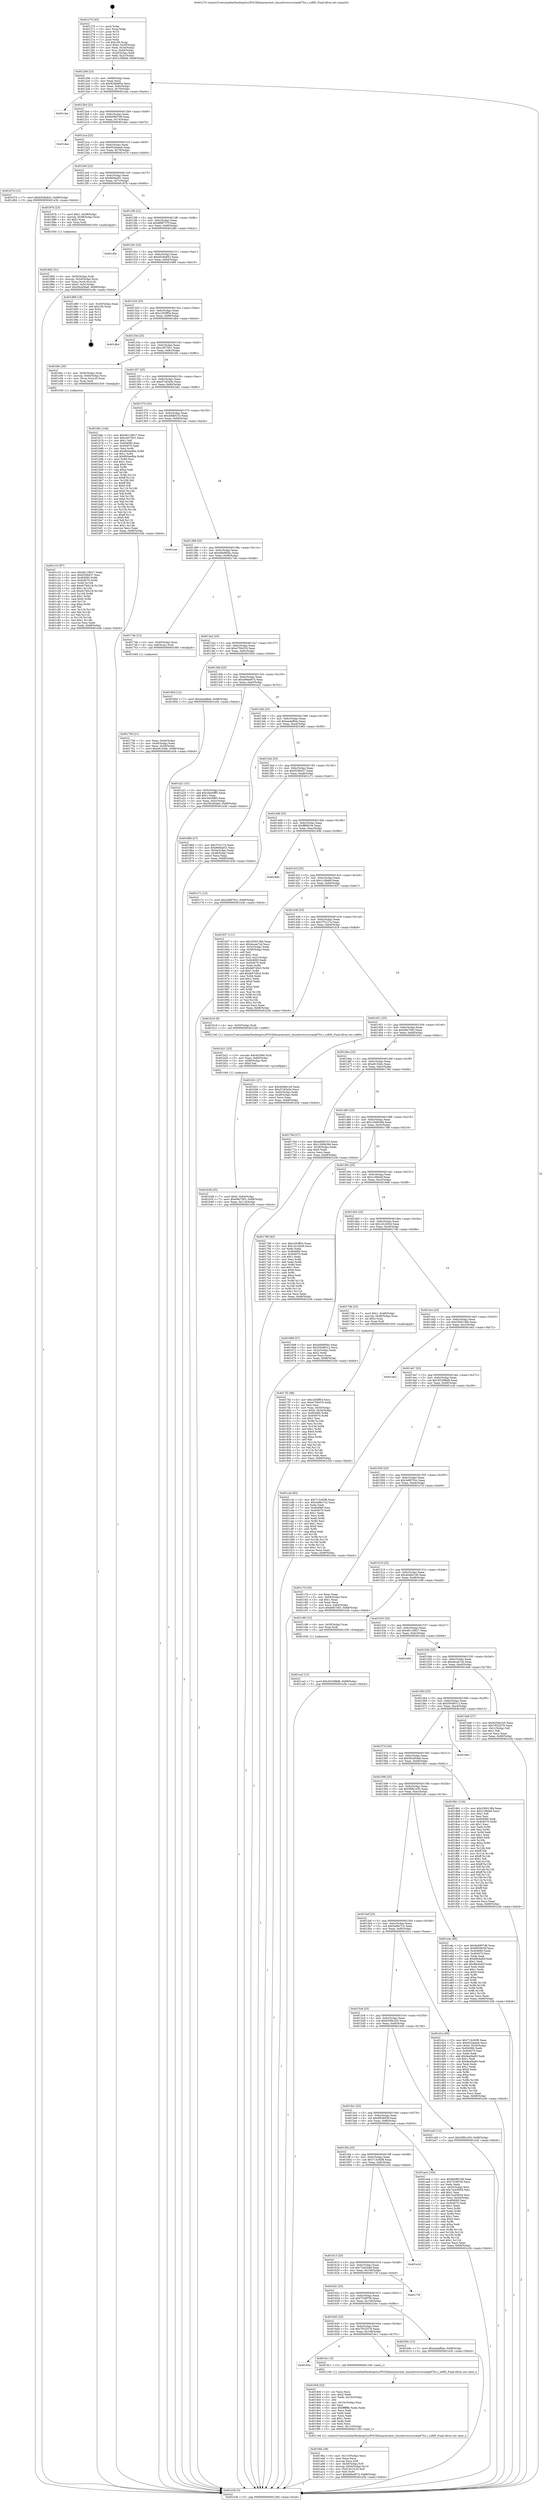 digraph "0x401270" {
  label = "0x401270 (/mnt/c/Users/mathe/Desktop/tcc/POCII/binaries/extr_linuxdriversscsiatp870u.c_is885_Final-ollvm.out::main(0))"
  labelloc = "t"
  node[shape=record]

  Entry [label="",width=0.3,height=0.3,shape=circle,fillcolor=black,style=filled]
  "0x40129d" [label="{
     0x40129d [23]\l
     | [instrs]\l
     &nbsp;&nbsp;0x40129d \<+3\>: mov -0x68(%rbp),%eax\l
     &nbsp;&nbsp;0x4012a0 \<+2\>: mov %eax,%ecx\l
     &nbsp;&nbsp;0x4012a2 \<+6\>: sub $0x824bb85a,%ecx\l
     &nbsp;&nbsp;0x4012a8 \<+3\>: mov %eax,-0x6c(%rbp)\l
     &nbsp;&nbsp;0x4012ab \<+3\>: mov %ecx,-0x70(%rbp)\l
     &nbsp;&nbsp;0x4012ae \<+6\>: je 0000000000401cba \<main+0xa4a\>\l
  }"]
  "0x401cba" [label="{
     0x401cba\l
  }", style=dashed]
  "0x4012b4" [label="{
     0x4012b4 [22]\l
     | [instrs]\l
     &nbsp;&nbsp;0x4012b4 \<+5\>: jmp 00000000004012b9 \<main+0x49\>\l
     &nbsp;&nbsp;0x4012b9 \<+3\>: mov -0x6c(%rbp),%eax\l
     &nbsp;&nbsp;0x4012bc \<+5\>: sub $0x8e0897d9,%eax\l
     &nbsp;&nbsp;0x4012c1 \<+3\>: mov %eax,-0x74(%rbp)\l
     &nbsp;&nbsp;0x4012c4 \<+6\>: je 0000000000401dee \<main+0xb7e\>\l
  }"]
  Exit [label="",width=0.3,height=0.3,shape=circle,fillcolor=black,style=filled,peripheries=2]
  "0x401dee" [label="{
     0x401dee\l
  }", style=dashed]
  "0x4012ca" [label="{
     0x4012ca [22]\l
     | [instrs]\l
     &nbsp;&nbsp;0x4012ca \<+5\>: jmp 00000000004012cf \<main+0x5f\>\l
     &nbsp;&nbsp;0x4012cf \<+3\>: mov -0x6c(%rbp),%eax\l
     &nbsp;&nbsp;0x4012d2 \<+5\>: sub $0x932abee6,%eax\l
     &nbsp;&nbsp;0x4012d7 \<+3\>: mov %eax,-0x78(%rbp)\l
     &nbsp;&nbsp;0x4012da \<+6\>: je 0000000000401d7d \<main+0xb0d\>\l
  }"]
  "0x401ca2" [label="{
     0x401ca2 [12]\l
     | [instrs]\l
     &nbsp;&nbsp;0x401ca2 \<+7\>: movl $0x302388d8,-0x68(%rbp)\l
     &nbsp;&nbsp;0x401ca9 \<+5\>: jmp 0000000000401e3b \<main+0xbcb\>\l
  }"]
  "0x401d7d" [label="{
     0x401d7d [12]\l
     | [instrs]\l
     &nbsp;&nbsp;0x401d7d \<+7\>: movl $0xb028a842,-0x68(%rbp)\l
     &nbsp;&nbsp;0x401d84 \<+5\>: jmp 0000000000401e3b \<main+0xbcb\>\l
  }"]
  "0x4012e0" [label="{
     0x4012e0 [22]\l
     | [instrs]\l
     &nbsp;&nbsp;0x4012e0 \<+5\>: jmp 00000000004012e5 \<main+0x75\>\l
     &nbsp;&nbsp;0x4012e5 \<+3\>: mov -0x6c(%rbp),%eax\l
     &nbsp;&nbsp;0x4012e8 \<+5\>: sub $0x960baf31,%eax\l
     &nbsp;&nbsp;0x4012ed \<+3\>: mov %eax,-0x7c(%rbp)\l
     &nbsp;&nbsp;0x4012f0 \<+6\>: je 000000000040187b \<main+0x60b\>\l
  }"]
  "0x401c10" [label="{
     0x401c10 [97]\l
     | [instrs]\l
     &nbsp;&nbsp;0x401c10 \<+5\>: mov $0x46118627,%edx\l
     &nbsp;&nbsp;0x401c15 \<+5\>: mov $0xf33fd437,%esi\l
     &nbsp;&nbsp;0x401c1a \<+8\>: mov 0x404060,%r8d\l
     &nbsp;&nbsp;0x401c22 \<+8\>: mov 0x404070,%r9d\l
     &nbsp;&nbsp;0x401c2a \<+3\>: mov %r8d,%r10d\l
     &nbsp;&nbsp;0x401c2d \<+7\>: add $0xdc7b0c18,%r10d\l
     &nbsp;&nbsp;0x401c34 \<+4\>: sub $0x1,%r10d\l
     &nbsp;&nbsp;0x401c38 \<+7\>: sub $0xdc7b0c18,%r10d\l
     &nbsp;&nbsp;0x401c3f \<+4\>: imul %r10d,%r8d\l
     &nbsp;&nbsp;0x401c43 \<+4\>: and $0x1,%r8d\l
     &nbsp;&nbsp;0x401c47 \<+4\>: cmp $0x0,%r8d\l
     &nbsp;&nbsp;0x401c4b \<+4\>: sete %r11b\l
     &nbsp;&nbsp;0x401c4f \<+4\>: cmp $0xa,%r9d\l
     &nbsp;&nbsp;0x401c53 \<+3\>: setl %bl\l
     &nbsp;&nbsp;0x401c56 \<+3\>: mov %r11b,%r14b\l
     &nbsp;&nbsp;0x401c59 \<+3\>: and %bl,%r14b\l
     &nbsp;&nbsp;0x401c5c \<+3\>: xor %bl,%r11b\l
     &nbsp;&nbsp;0x401c5f \<+3\>: or %r11b,%r14b\l
     &nbsp;&nbsp;0x401c62 \<+4\>: test $0x1,%r14b\l
     &nbsp;&nbsp;0x401c66 \<+3\>: cmovne %esi,%edx\l
     &nbsp;&nbsp;0x401c69 \<+3\>: mov %edx,-0x68(%rbp)\l
     &nbsp;&nbsp;0x401c6c \<+5\>: jmp 0000000000401e3b \<main+0xbcb\>\l
  }"]
  "0x40187b" [label="{
     0x40187b [23]\l
     | [instrs]\l
     &nbsp;&nbsp;0x40187b \<+7\>: movl $0x1,-0x58(%rbp)\l
     &nbsp;&nbsp;0x401882 \<+4\>: movslq -0x58(%rbp),%rax\l
     &nbsp;&nbsp;0x401886 \<+4\>: shl $0x3,%rax\l
     &nbsp;&nbsp;0x40188a \<+3\>: mov %rax,%rdi\l
     &nbsp;&nbsp;0x40188d \<+5\>: call 0000000000401050 \<malloc@plt\>\l
     | [calls]\l
     &nbsp;&nbsp;0x401050 \{1\} (unknown)\l
  }"]
  "0x4012f6" [label="{
     0x4012f6 [22]\l
     | [instrs]\l
     &nbsp;&nbsp;0x4012f6 \<+5\>: jmp 00000000004012fb \<main+0x8b\>\l
     &nbsp;&nbsp;0x4012fb \<+3\>: mov -0x6c(%rbp),%eax\l
     &nbsp;&nbsp;0x4012fe \<+5\>: sub $0x96f8737f,%eax\l
     &nbsp;&nbsp;0x401303 \<+3\>: mov %eax,-0x80(%rbp)\l
     &nbsp;&nbsp;0x401306 \<+6\>: je 0000000000401d9c \<main+0xb2c\>\l
  }"]
  "0x401b38" [label="{
     0x401b38 [25]\l
     | [instrs]\l
     &nbsp;&nbsp;0x401b38 \<+7\>: movl $0x0,-0x64(%rbp)\l
     &nbsp;&nbsp;0x401b3f \<+7\>: movl $0xb9b7563,-0x68(%rbp)\l
     &nbsp;&nbsp;0x401b46 \<+6\>: mov %eax,-0x114(%rbp)\l
     &nbsp;&nbsp;0x401b4c \<+5\>: jmp 0000000000401e3b \<main+0xbcb\>\l
  }"]
  "0x401d9c" [label="{
     0x401d9c\l
  }", style=dashed]
  "0x40130c" [label="{
     0x40130c [25]\l
     | [instrs]\l
     &nbsp;&nbsp;0x40130c \<+5\>: jmp 0000000000401311 \<main+0xa1\>\l
     &nbsp;&nbsp;0x401311 \<+3\>: mov -0x6c(%rbp),%eax\l
     &nbsp;&nbsp;0x401314 \<+5\>: sub $0xb028a842,%eax\l
     &nbsp;&nbsp;0x401319 \<+6\>: mov %eax,-0x84(%rbp)\l
     &nbsp;&nbsp;0x40131f \<+6\>: je 0000000000401d89 \<main+0xb19\>\l
  }"]
  "0x401b21" [label="{
     0x401b21 [23]\l
     | [instrs]\l
     &nbsp;&nbsp;0x401b21 \<+10\>: movabs $0x4020b6,%rdi\l
     &nbsp;&nbsp;0x401b2b \<+3\>: mov %eax,-0x60(%rbp)\l
     &nbsp;&nbsp;0x401b2e \<+3\>: mov -0x60(%rbp),%esi\l
     &nbsp;&nbsp;0x401b31 \<+2\>: mov $0x0,%al\l
     &nbsp;&nbsp;0x401b33 \<+5\>: call 0000000000401040 \<printf@plt\>\l
     | [calls]\l
     &nbsp;&nbsp;0x401040 \{1\} (unknown)\l
  }"]
  "0x401d89" [label="{
     0x401d89 [19]\l
     | [instrs]\l
     &nbsp;&nbsp;0x401d89 \<+3\>: mov -0x30(%rbp),%eax\l
     &nbsp;&nbsp;0x401d8c \<+7\>: add $0x100,%rsp\l
     &nbsp;&nbsp;0x401d93 \<+1\>: pop %rbx\l
     &nbsp;&nbsp;0x401d94 \<+2\>: pop %r12\l
     &nbsp;&nbsp;0x401d96 \<+2\>: pop %r14\l
     &nbsp;&nbsp;0x401d98 \<+2\>: pop %r15\l
     &nbsp;&nbsp;0x401d9a \<+1\>: pop %rbp\l
     &nbsp;&nbsp;0x401d9b \<+1\>: ret\l
  }"]
  "0x401325" [label="{
     0x401325 [25]\l
     | [instrs]\l
     &nbsp;&nbsp;0x401325 \<+5\>: jmp 000000000040132a \<main+0xba\>\l
     &nbsp;&nbsp;0x40132a \<+3\>: mov -0x6c(%rbp),%eax\l
     &nbsp;&nbsp;0x40132d \<+5\>: sub $0xc293ff54,%eax\l
     &nbsp;&nbsp;0x401332 \<+6\>: mov %eax,-0x88(%rbp)\l
     &nbsp;&nbsp;0x401338 \<+6\>: je 0000000000401db4 \<main+0xb44\>\l
  }"]
  "0x4019fa" [label="{
     0x4019fa [39]\l
     | [instrs]\l
     &nbsp;&nbsp;0x4019fa \<+6\>: mov -0x110(%rbp),%ecx\l
     &nbsp;&nbsp;0x401a00 \<+3\>: imul %eax,%ecx\l
     &nbsp;&nbsp;0x401a03 \<+3\>: movslq %ecx,%r8\l
     &nbsp;&nbsp;0x401a06 \<+4\>: mov -0x50(%rbp),%r9\l
     &nbsp;&nbsp;0x401a0a \<+4\>: movslq -0x54(%rbp),%r10\l
     &nbsp;&nbsp;0x401a0e \<+4\>: mov (%r9,%r10,8),%r9\l
     &nbsp;&nbsp;0x401a12 \<+3\>: mov %r8,(%r9)\l
     &nbsp;&nbsp;0x401a15 \<+7\>: movl $0xe89ed97d,-0x68(%rbp)\l
     &nbsp;&nbsp;0x401a1c \<+5\>: jmp 0000000000401e3b \<main+0xbcb\>\l
  }"]
  "0x401db4" [label="{
     0x401db4\l
  }", style=dashed]
  "0x40133e" [label="{
     0x40133e [25]\l
     | [instrs]\l
     &nbsp;&nbsp;0x40133e \<+5\>: jmp 0000000000401343 \<main+0xd3\>\l
     &nbsp;&nbsp;0x401343 \<+3\>: mov -0x6c(%rbp),%eax\l
     &nbsp;&nbsp;0x401346 \<+5\>: sub $0xc4075fc1,%eax\l
     &nbsp;&nbsp;0x40134b \<+6\>: mov %eax,-0x8c(%rbp)\l
     &nbsp;&nbsp;0x401351 \<+6\>: je 0000000000401bfc \<main+0x98c\>\l
  }"]
  "0x4019c6" [label="{
     0x4019c6 [52]\l
     | [instrs]\l
     &nbsp;&nbsp;0x4019c6 \<+2\>: xor %ecx,%ecx\l
     &nbsp;&nbsp;0x4019c8 \<+5\>: mov $0x2,%edx\l
     &nbsp;&nbsp;0x4019cd \<+6\>: mov %edx,-0x10c(%rbp)\l
     &nbsp;&nbsp;0x4019d3 \<+1\>: cltd\l
     &nbsp;&nbsp;0x4019d4 \<+6\>: mov -0x10c(%rbp),%esi\l
     &nbsp;&nbsp;0x4019da \<+2\>: idiv %esi\l
     &nbsp;&nbsp;0x4019dc \<+6\>: imul $0xfffffffe,%edx,%edx\l
     &nbsp;&nbsp;0x4019e2 \<+2\>: mov %ecx,%edi\l
     &nbsp;&nbsp;0x4019e4 \<+2\>: sub %edx,%edi\l
     &nbsp;&nbsp;0x4019e6 \<+2\>: mov %ecx,%edx\l
     &nbsp;&nbsp;0x4019e8 \<+3\>: sub $0x1,%edx\l
     &nbsp;&nbsp;0x4019eb \<+2\>: add %edx,%edi\l
     &nbsp;&nbsp;0x4019ed \<+2\>: sub %edi,%ecx\l
     &nbsp;&nbsp;0x4019ef \<+6\>: mov %ecx,-0x110(%rbp)\l
     &nbsp;&nbsp;0x4019f5 \<+5\>: call 0000000000401160 \<next_i\>\l
     | [calls]\l
     &nbsp;&nbsp;0x401160 \{1\} (/mnt/c/Users/mathe/Desktop/tcc/POCII/binaries/extr_linuxdriversscsiatp870u.c_is885_Final-ollvm.out::next_i)\l
  }"]
  "0x401bfc" [label="{
     0x401bfc [20]\l
     | [instrs]\l
     &nbsp;&nbsp;0x401bfc \<+4\>: mov -0x50(%rbp),%rax\l
     &nbsp;&nbsp;0x401c00 \<+4\>: movslq -0x64(%rbp),%rcx\l
     &nbsp;&nbsp;0x401c04 \<+4\>: mov (%rax,%rcx,8),%rax\l
     &nbsp;&nbsp;0x401c08 \<+3\>: mov %rax,%rdi\l
     &nbsp;&nbsp;0x401c0b \<+5\>: call 0000000000401030 \<free@plt\>\l
     | [calls]\l
     &nbsp;&nbsp;0x401030 \{1\} (unknown)\l
  }"]
  "0x401357" [label="{
     0x401357 [25]\l
     | [instrs]\l
     &nbsp;&nbsp;0x401357 \<+5\>: jmp 000000000040135c \<main+0xec\>\l
     &nbsp;&nbsp;0x40135c \<+3\>: mov -0x6c(%rbp),%eax\l
     &nbsp;&nbsp;0x40135f \<+5\>: sub $0xd7c83a5e,%eax\l
     &nbsp;&nbsp;0x401364 \<+6\>: mov %eax,-0x90(%rbp)\l
     &nbsp;&nbsp;0x40136a \<+6\>: je 0000000000401b6c \<main+0x8fc\>\l
  }"]
  "0x40165e" [label="{
     0x40165e\l
  }", style=dashed]
  "0x401b6c" [label="{
     0x401b6c [144]\l
     | [instrs]\l
     &nbsp;&nbsp;0x401b6c \<+5\>: mov $0x46118627,%eax\l
     &nbsp;&nbsp;0x401b71 \<+5\>: mov $0xc4075fc1,%ecx\l
     &nbsp;&nbsp;0x401b76 \<+2\>: mov $0x1,%dl\l
     &nbsp;&nbsp;0x401b78 \<+7\>: mov 0x404060,%esi\l
     &nbsp;&nbsp;0x401b7f \<+7\>: mov 0x404070,%edi\l
     &nbsp;&nbsp;0x401b86 \<+3\>: mov %esi,%r8d\l
     &nbsp;&nbsp;0x401b89 \<+7\>: add $0x9b5ee90a,%r8d\l
     &nbsp;&nbsp;0x401b90 \<+4\>: sub $0x1,%r8d\l
     &nbsp;&nbsp;0x401b94 \<+7\>: sub $0x9b5ee90a,%r8d\l
     &nbsp;&nbsp;0x401b9b \<+4\>: imul %r8d,%esi\l
     &nbsp;&nbsp;0x401b9f \<+3\>: and $0x1,%esi\l
     &nbsp;&nbsp;0x401ba2 \<+3\>: cmp $0x0,%esi\l
     &nbsp;&nbsp;0x401ba5 \<+4\>: sete %r9b\l
     &nbsp;&nbsp;0x401ba9 \<+3\>: cmp $0xa,%edi\l
     &nbsp;&nbsp;0x401bac \<+4\>: setl %r10b\l
     &nbsp;&nbsp;0x401bb0 \<+3\>: mov %r9b,%r11b\l
     &nbsp;&nbsp;0x401bb3 \<+4\>: xor $0xff,%r11b\l
     &nbsp;&nbsp;0x401bb7 \<+3\>: mov %r10b,%bl\l
     &nbsp;&nbsp;0x401bba \<+3\>: xor $0xff,%bl\l
     &nbsp;&nbsp;0x401bbd \<+3\>: xor $0x0,%dl\l
     &nbsp;&nbsp;0x401bc0 \<+3\>: mov %r11b,%r14b\l
     &nbsp;&nbsp;0x401bc3 \<+4\>: and $0x0,%r14b\l
     &nbsp;&nbsp;0x401bc7 \<+3\>: and %dl,%r9b\l
     &nbsp;&nbsp;0x401bca \<+3\>: mov %bl,%r15b\l
     &nbsp;&nbsp;0x401bcd \<+4\>: and $0x0,%r15b\l
     &nbsp;&nbsp;0x401bd1 \<+3\>: and %dl,%r10b\l
     &nbsp;&nbsp;0x401bd4 \<+3\>: or %r9b,%r14b\l
     &nbsp;&nbsp;0x401bd7 \<+3\>: or %r10b,%r15b\l
     &nbsp;&nbsp;0x401bda \<+3\>: xor %r15b,%r14b\l
     &nbsp;&nbsp;0x401bdd \<+3\>: or %bl,%r11b\l
     &nbsp;&nbsp;0x401be0 \<+4\>: xor $0xff,%r11b\l
     &nbsp;&nbsp;0x401be4 \<+3\>: or $0x0,%dl\l
     &nbsp;&nbsp;0x401be7 \<+3\>: and %dl,%r11b\l
     &nbsp;&nbsp;0x401bea \<+3\>: or %r11b,%r14b\l
     &nbsp;&nbsp;0x401bed \<+4\>: test $0x1,%r14b\l
     &nbsp;&nbsp;0x401bf1 \<+3\>: cmovne %ecx,%eax\l
     &nbsp;&nbsp;0x401bf4 \<+3\>: mov %eax,-0x68(%rbp)\l
     &nbsp;&nbsp;0x401bf7 \<+5\>: jmp 0000000000401e3b \<main+0xbcb\>\l
  }"]
  "0x401370" [label="{
     0x401370 [25]\l
     | [instrs]\l
     &nbsp;&nbsp;0x401370 \<+5\>: jmp 0000000000401375 \<main+0x105\>\l
     &nbsp;&nbsp;0x401375 \<+3\>: mov -0x6c(%rbp),%eax\l
     &nbsp;&nbsp;0x401378 \<+5\>: sub $0xdd0bf153,%eax\l
     &nbsp;&nbsp;0x40137d \<+6\>: mov %eax,-0x94(%rbp)\l
     &nbsp;&nbsp;0x401383 \<+6\>: je 0000000000401cae \<main+0xa3e\>\l
  }"]
  "0x4019c1" [label="{
     0x4019c1 [5]\l
     | [instrs]\l
     &nbsp;&nbsp;0x4019c1 \<+5\>: call 0000000000401160 \<next_i\>\l
     | [calls]\l
     &nbsp;&nbsp;0x401160 \{1\} (/mnt/c/Users/mathe/Desktop/tcc/POCII/binaries/extr_linuxdriversscsiatp870u.c_is885_Final-ollvm.out::next_i)\l
  }"]
  "0x401cae" [label="{
     0x401cae\l
  }", style=dashed]
  "0x401389" [label="{
     0x401389 [25]\l
     | [instrs]\l
     &nbsp;&nbsp;0x401389 \<+5\>: jmp 000000000040138e \<main+0x11e\>\l
     &nbsp;&nbsp;0x40138e \<+3\>: mov -0x6c(%rbp),%eax\l
     &nbsp;&nbsp;0x401391 \<+5\>: sub $0xe0b995bc,%eax\l
     &nbsp;&nbsp;0x401396 \<+6\>: mov %eax,-0x98(%rbp)\l
     &nbsp;&nbsp;0x40139c \<+6\>: je 000000000040174b \<main+0x4db\>\l
  }"]
  "0x401645" [label="{
     0x401645 [25]\l
     | [instrs]\l
     &nbsp;&nbsp;0x401645 \<+5\>: jmp 000000000040164a \<main+0x3da\>\l
     &nbsp;&nbsp;0x40164a \<+3\>: mov -0x6c(%rbp),%eax\l
     &nbsp;&nbsp;0x40164d \<+5\>: sub $0x7f532576,%eax\l
     &nbsp;&nbsp;0x401652 \<+6\>: mov %eax,-0x108(%rbp)\l
     &nbsp;&nbsp;0x401658 \<+6\>: je 00000000004019c1 \<main+0x751\>\l
  }"]
  "0x40174b" [label="{
     0x40174b [13]\l
     | [instrs]\l
     &nbsp;&nbsp;0x40174b \<+4\>: mov -0x40(%rbp),%rax\l
     &nbsp;&nbsp;0x40174f \<+4\>: mov 0x8(%rax),%rdi\l
     &nbsp;&nbsp;0x401753 \<+5\>: call 0000000000401060 \<atoi@plt\>\l
     | [calls]\l
     &nbsp;&nbsp;0x401060 \{1\} (unknown)\l
  }"]
  "0x4013a2" [label="{
     0x4013a2 [25]\l
     | [instrs]\l
     &nbsp;&nbsp;0x4013a2 \<+5\>: jmp 00000000004013a7 \<main+0x137\>\l
     &nbsp;&nbsp;0x4013a7 \<+3\>: mov -0x6c(%rbp),%eax\l
     &nbsp;&nbsp;0x4013aa \<+5\>: sub $0xe759cf19,%eax\l
     &nbsp;&nbsp;0x4013af \<+6\>: mov %eax,-0x9c(%rbp)\l
     &nbsp;&nbsp;0x4013b5 \<+6\>: je 0000000000401854 \<main+0x5e4\>\l
  }"]
  "0x401b0c" [label="{
     0x401b0c [12]\l
     | [instrs]\l
     &nbsp;&nbsp;0x401b0c \<+7\>: movl $0xea4af6de,-0x68(%rbp)\l
     &nbsp;&nbsp;0x401b13 \<+5\>: jmp 0000000000401e3b \<main+0xbcb\>\l
  }"]
  "0x401854" [label="{
     0x401854 [12]\l
     | [instrs]\l
     &nbsp;&nbsp;0x401854 \<+7\>: movl $0xea4af6de,-0x68(%rbp)\l
     &nbsp;&nbsp;0x40185b \<+5\>: jmp 0000000000401e3b \<main+0xbcb\>\l
  }"]
  "0x4013bb" [label="{
     0x4013bb [25]\l
     | [instrs]\l
     &nbsp;&nbsp;0x4013bb \<+5\>: jmp 00000000004013c0 \<main+0x150\>\l
     &nbsp;&nbsp;0x4013c0 \<+3\>: mov -0x6c(%rbp),%eax\l
     &nbsp;&nbsp;0x4013c3 \<+5\>: sub $0xe89ed97d,%eax\l
     &nbsp;&nbsp;0x4013c8 \<+6\>: mov %eax,-0xa0(%rbp)\l
     &nbsp;&nbsp;0x4013ce \<+6\>: je 0000000000401a21 \<main+0x7b1\>\l
  }"]
  "0x40162c" [label="{
     0x40162c [25]\l
     | [instrs]\l
     &nbsp;&nbsp;0x40162c \<+5\>: jmp 0000000000401631 \<main+0x3c1\>\l
     &nbsp;&nbsp;0x401631 \<+3\>: mov -0x6c(%rbp),%eax\l
     &nbsp;&nbsp;0x401634 \<+5\>: sub $0x7528f7fd,%eax\l
     &nbsp;&nbsp;0x401639 \<+6\>: mov %eax,-0x104(%rbp)\l
     &nbsp;&nbsp;0x40163f \<+6\>: je 0000000000401b0c \<main+0x89c\>\l
  }"]
  "0x401a21" [label="{
     0x401a21 [31]\l
     | [instrs]\l
     &nbsp;&nbsp;0x401a21 \<+3\>: mov -0x5c(%rbp),%eax\l
     &nbsp;&nbsp;0x401a24 \<+5\>: add $0xcbbc6f85,%eax\l
     &nbsp;&nbsp;0x401a29 \<+3\>: add $0x1,%eax\l
     &nbsp;&nbsp;0x401a2c \<+5\>: sub $0xcbbc6f85,%eax\l
     &nbsp;&nbsp;0x401a31 \<+3\>: mov %eax,-0x5c(%rbp)\l
     &nbsp;&nbsp;0x401a34 \<+7\>: movl $0x56cd5da6,-0x68(%rbp)\l
     &nbsp;&nbsp;0x401a3b \<+5\>: jmp 0000000000401e3b \<main+0xbcb\>\l
  }"]
  "0x4013d4" [label="{
     0x4013d4 [25]\l
     | [instrs]\l
     &nbsp;&nbsp;0x4013d4 \<+5\>: jmp 00000000004013d9 \<main+0x169\>\l
     &nbsp;&nbsp;0x4013d9 \<+3\>: mov -0x6c(%rbp),%eax\l
     &nbsp;&nbsp;0x4013dc \<+5\>: sub $0xea4af6de,%eax\l
     &nbsp;&nbsp;0x4013e1 \<+6\>: mov %eax,-0xa4(%rbp)\l
     &nbsp;&nbsp;0x4013e7 \<+6\>: je 0000000000401860 \<main+0x5f0\>\l
  }"]
  "0x40173f" [label="{
     0x40173f\l
  }", style=dashed]
  "0x401860" [label="{
     0x401860 [27]\l
     | [instrs]\l
     &nbsp;&nbsp;0x401860 \<+5\>: mov $0x370127a,%eax\l
     &nbsp;&nbsp;0x401865 \<+5\>: mov $0x960baf31,%ecx\l
     &nbsp;&nbsp;0x40186a \<+3\>: mov -0x54(%rbp),%edx\l
     &nbsp;&nbsp;0x40186d \<+3\>: cmp -0x48(%rbp),%edx\l
     &nbsp;&nbsp;0x401870 \<+3\>: cmovl %ecx,%eax\l
     &nbsp;&nbsp;0x401873 \<+3\>: mov %eax,-0x68(%rbp)\l
     &nbsp;&nbsp;0x401876 \<+5\>: jmp 0000000000401e3b \<main+0xbcb\>\l
  }"]
  "0x4013ed" [label="{
     0x4013ed [25]\l
     | [instrs]\l
     &nbsp;&nbsp;0x4013ed \<+5\>: jmp 00000000004013f2 \<main+0x182\>\l
     &nbsp;&nbsp;0x4013f2 \<+3\>: mov -0x6c(%rbp),%eax\l
     &nbsp;&nbsp;0x4013f5 \<+5\>: sub $0xf33fd437,%eax\l
     &nbsp;&nbsp;0x4013fa \<+6\>: mov %eax,-0xa8(%rbp)\l
     &nbsp;&nbsp;0x401400 \<+6\>: je 0000000000401c71 \<main+0xa01\>\l
  }"]
  "0x401613" [label="{
     0x401613 [25]\l
     | [instrs]\l
     &nbsp;&nbsp;0x401613 \<+5\>: jmp 0000000000401618 \<main+0x3a8\>\l
     &nbsp;&nbsp;0x401618 \<+3\>: mov -0x6c(%rbp),%eax\l
     &nbsp;&nbsp;0x40161b \<+5\>: sub $0x72ee2bbf,%eax\l
     &nbsp;&nbsp;0x401620 \<+6\>: mov %eax,-0x100(%rbp)\l
     &nbsp;&nbsp;0x401626 \<+6\>: je 000000000040173f \<main+0x4cf\>\l
  }"]
  "0x401c71" [label="{
     0x401c71 [12]\l
     | [instrs]\l
     &nbsp;&nbsp;0x401c71 \<+7\>: movl $0x3e8970cc,-0x68(%rbp)\l
     &nbsp;&nbsp;0x401c78 \<+5\>: jmp 0000000000401e3b \<main+0xbcb\>\l
  }"]
  "0x401406" [label="{
     0x401406 [25]\l
     | [instrs]\l
     &nbsp;&nbsp;0x401406 \<+5\>: jmp 000000000040140b \<main+0x19b\>\l
     &nbsp;&nbsp;0x40140b \<+3\>: mov -0x6c(%rbp),%eax\l
     &nbsp;&nbsp;0x40140e \<+5\>: sub $0xff6661fe,%eax\l
     &nbsp;&nbsp;0x401413 \<+6\>: mov %eax,-0xac(%rbp)\l
     &nbsp;&nbsp;0x401419 \<+6\>: je 00000000004016db \<main+0x46b\>\l
  }"]
  "0x401e2d" [label="{
     0x401e2d\l
  }", style=dashed]
  "0x4016db" [label="{
     0x4016db\l
  }", style=dashed]
  "0x40141f" [label="{
     0x40141f [25]\l
     | [instrs]\l
     &nbsp;&nbsp;0x40141f \<+5\>: jmp 0000000000401424 \<main+0x1b4\>\l
     &nbsp;&nbsp;0x401424 \<+3\>: mov -0x6c(%rbp),%eax\l
     &nbsp;&nbsp;0x401427 \<+5\>: sub $0x1c38de9,%eax\l
     &nbsp;&nbsp;0x40142c \<+6\>: mov %eax,-0xb0(%rbp)\l
     &nbsp;&nbsp;0x401432 \<+6\>: je 0000000000401937 \<main+0x6c7\>\l
  }"]
  "0x4015fa" [label="{
     0x4015fa [25]\l
     | [instrs]\l
     &nbsp;&nbsp;0x4015fa \<+5\>: jmp 00000000004015ff \<main+0x38f\>\l
     &nbsp;&nbsp;0x4015ff \<+3\>: mov -0x6c(%rbp),%eax\l
     &nbsp;&nbsp;0x401602 \<+5\>: sub $0x713c92f8,%eax\l
     &nbsp;&nbsp;0x401607 \<+6\>: mov %eax,-0xfc(%rbp)\l
     &nbsp;&nbsp;0x40160d \<+6\>: je 0000000000401e2d \<main+0xbbd\>\l
  }"]
  "0x401937" [label="{
     0x401937 [111]\l
     | [instrs]\l
     &nbsp;&nbsp;0x401937 \<+5\>: mov $0x2500136b,%eax\l
     &nbsp;&nbsp;0x40193c \<+5\>: mov $0x4ecae7cb,%ecx\l
     &nbsp;&nbsp;0x401941 \<+3\>: mov -0x5c(%rbp),%edx\l
     &nbsp;&nbsp;0x401944 \<+3\>: cmp -0x58(%rbp),%edx\l
     &nbsp;&nbsp;0x401947 \<+4\>: setl %sil\l
     &nbsp;&nbsp;0x40194b \<+4\>: and $0x1,%sil\l
     &nbsp;&nbsp;0x40194f \<+4\>: mov %sil,-0x21(%rbp)\l
     &nbsp;&nbsp;0x401953 \<+7\>: mov 0x404060,%edx\l
     &nbsp;&nbsp;0x40195a \<+7\>: mov 0x404070,%edi\l
     &nbsp;&nbsp;0x401961 \<+3\>: mov %edx,%r8d\l
     &nbsp;&nbsp;0x401964 \<+7\>: sub $0xfe67d0c0,%r8d\l
     &nbsp;&nbsp;0x40196b \<+4\>: sub $0x1,%r8d\l
     &nbsp;&nbsp;0x40196f \<+7\>: add $0xfe67d0c0,%r8d\l
     &nbsp;&nbsp;0x401976 \<+4\>: imul %r8d,%edx\l
     &nbsp;&nbsp;0x40197a \<+3\>: and $0x1,%edx\l
     &nbsp;&nbsp;0x40197d \<+3\>: cmp $0x0,%edx\l
     &nbsp;&nbsp;0x401980 \<+4\>: sete %sil\l
     &nbsp;&nbsp;0x401984 \<+3\>: cmp $0xa,%edi\l
     &nbsp;&nbsp;0x401987 \<+4\>: setl %r9b\l
     &nbsp;&nbsp;0x40198b \<+3\>: mov %sil,%r10b\l
     &nbsp;&nbsp;0x40198e \<+3\>: and %r9b,%r10b\l
     &nbsp;&nbsp;0x401991 \<+3\>: xor %r9b,%sil\l
     &nbsp;&nbsp;0x401994 \<+3\>: or %sil,%r10b\l
     &nbsp;&nbsp;0x401997 \<+4\>: test $0x1,%r10b\l
     &nbsp;&nbsp;0x40199b \<+3\>: cmovne %ecx,%eax\l
     &nbsp;&nbsp;0x40199e \<+3\>: mov %eax,-0x68(%rbp)\l
     &nbsp;&nbsp;0x4019a1 \<+5\>: jmp 0000000000401e3b \<main+0xbcb\>\l
  }"]
  "0x401438" [label="{
     0x401438 [25]\l
     | [instrs]\l
     &nbsp;&nbsp;0x401438 \<+5\>: jmp 000000000040143d \<main+0x1cd\>\l
     &nbsp;&nbsp;0x40143d \<+3\>: mov -0x6c(%rbp),%eax\l
     &nbsp;&nbsp;0x401440 \<+5\>: sub $0x370127a,%eax\l
     &nbsp;&nbsp;0x401445 \<+6\>: mov %eax,-0xb4(%rbp)\l
     &nbsp;&nbsp;0x40144b \<+6\>: je 0000000000401b18 \<main+0x8a8\>\l
  }"]
  "0x401aa4" [label="{
     0x401aa4 [104]\l
     | [instrs]\l
     &nbsp;&nbsp;0x401aa4 \<+5\>: mov $0x8e0897d9,%eax\l
     &nbsp;&nbsp;0x401aa9 \<+5\>: mov $0x7528f7fd,%ecx\l
     &nbsp;&nbsp;0x401aae \<+2\>: xor %edx,%edx\l
     &nbsp;&nbsp;0x401ab0 \<+3\>: mov -0x54(%rbp),%esi\l
     &nbsp;&nbsp;0x401ab3 \<+6\>: add $0x7ecb5654,%esi\l
     &nbsp;&nbsp;0x401ab9 \<+3\>: add $0x1,%esi\l
     &nbsp;&nbsp;0x401abc \<+6\>: sub $0x7ecb5654,%esi\l
     &nbsp;&nbsp;0x401ac2 \<+3\>: mov %esi,-0x54(%rbp)\l
     &nbsp;&nbsp;0x401ac5 \<+7\>: mov 0x404060,%esi\l
     &nbsp;&nbsp;0x401acc \<+7\>: mov 0x404070,%edi\l
     &nbsp;&nbsp;0x401ad3 \<+3\>: sub $0x1,%edx\l
     &nbsp;&nbsp;0x401ad6 \<+3\>: mov %esi,%r8d\l
     &nbsp;&nbsp;0x401ad9 \<+3\>: add %edx,%r8d\l
     &nbsp;&nbsp;0x401adc \<+4\>: imul %r8d,%esi\l
     &nbsp;&nbsp;0x401ae0 \<+3\>: and $0x1,%esi\l
     &nbsp;&nbsp;0x401ae3 \<+3\>: cmp $0x0,%esi\l
     &nbsp;&nbsp;0x401ae6 \<+4\>: sete %r9b\l
     &nbsp;&nbsp;0x401aea \<+3\>: cmp $0xa,%edi\l
     &nbsp;&nbsp;0x401aed \<+4\>: setl %r10b\l
     &nbsp;&nbsp;0x401af1 \<+3\>: mov %r9b,%r11b\l
     &nbsp;&nbsp;0x401af4 \<+3\>: and %r10b,%r11b\l
     &nbsp;&nbsp;0x401af7 \<+3\>: xor %r10b,%r9b\l
     &nbsp;&nbsp;0x401afa \<+3\>: or %r9b,%r11b\l
     &nbsp;&nbsp;0x401afd \<+4\>: test $0x1,%r11b\l
     &nbsp;&nbsp;0x401b01 \<+3\>: cmovne %ecx,%eax\l
     &nbsp;&nbsp;0x401b04 \<+3\>: mov %eax,-0x68(%rbp)\l
     &nbsp;&nbsp;0x401b07 \<+5\>: jmp 0000000000401e3b \<main+0xbcb\>\l
  }"]
  "0x401b18" [label="{
     0x401b18 [9]\l
     | [instrs]\l
     &nbsp;&nbsp;0x401b18 \<+4\>: mov -0x50(%rbp),%rdi\l
     &nbsp;&nbsp;0x401b1c \<+5\>: call 0000000000401240 \<is885\>\l
     | [calls]\l
     &nbsp;&nbsp;0x401240 \{1\} (/mnt/c/Users/mathe/Desktop/tcc/POCII/binaries/extr_linuxdriversscsiatp870u.c_is885_Final-ollvm.out::is885)\l
  }"]
  "0x401451" [label="{
     0x401451 [25]\l
     | [instrs]\l
     &nbsp;&nbsp;0x401451 \<+5\>: jmp 0000000000401456 \<main+0x1e6\>\l
     &nbsp;&nbsp;0x401456 \<+3\>: mov -0x6c(%rbp),%eax\l
     &nbsp;&nbsp;0x401459 \<+5\>: sub $0xb9b7563,%eax\l
     &nbsp;&nbsp;0x40145e \<+6\>: mov %eax,-0xb8(%rbp)\l
     &nbsp;&nbsp;0x401464 \<+6\>: je 0000000000401b51 \<main+0x8e1\>\l
  }"]
  "0x4015e1" [label="{
     0x4015e1 [25]\l
     | [instrs]\l
     &nbsp;&nbsp;0x4015e1 \<+5\>: jmp 00000000004015e6 \<main+0x376\>\l
     &nbsp;&nbsp;0x4015e6 \<+3\>: mov -0x6c(%rbp),%eax\l
     &nbsp;&nbsp;0x4015e9 \<+5\>: sub $0x6f54655f,%eax\l
     &nbsp;&nbsp;0x4015ee \<+6\>: mov %eax,-0xf8(%rbp)\l
     &nbsp;&nbsp;0x4015f4 \<+6\>: je 0000000000401aa4 \<main+0x834\>\l
  }"]
  "0x401b51" [label="{
     0x401b51 [27]\l
     | [instrs]\l
     &nbsp;&nbsp;0x401b51 \<+5\>: mov $0x404b6149,%eax\l
     &nbsp;&nbsp;0x401b56 \<+5\>: mov $0xd7c83a5e,%ecx\l
     &nbsp;&nbsp;0x401b5b \<+3\>: mov -0x64(%rbp),%edx\l
     &nbsp;&nbsp;0x401b5e \<+3\>: cmp -0x48(%rbp),%edx\l
     &nbsp;&nbsp;0x401b61 \<+3\>: cmovl %ecx,%eax\l
     &nbsp;&nbsp;0x401b64 \<+3\>: mov %eax,-0x68(%rbp)\l
     &nbsp;&nbsp;0x401b67 \<+5\>: jmp 0000000000401e3b \<main+0xbcb\>\l
  }"]
  "0x40146a" [label="{
     0x40146a [25]\l
     | [instrs]\l
     &nbsp;&nbsp;0x40146a \<+5\>: jmp 000000000040146f \<main+0x1ff\>\l
     &nbsp;&nbsp;0x40146f \<+3\>: mov -0x6c(%rbp),%eax\l
     &nbsp;&nbsp;0x401472 \<+5\>: sub $0xe8154dc,%eax\l
     &nbsp;&nbsp;0x401477 \<+6\>: mov %eax,-0xbc(%rbp)\l
     &nbsp;&nbsp;0x40147d \<+6\>: je 000000000040176d \<main+0x4fd\>\l
  }"]
  "0x401a40" [label="{
     0x401a40 [12]\l
     | [instrs]\l
     &nbsp;&nbsp;0x401a40 \<+7\>: movl $0x56fb1e50,-0x68(%rbp)\l
     &nbsp;&nbsp;0x401a47 \<+5\>: jmp 0000000000401e3b \<main+0xbcb\>\l
  }"]
  "0x40176d" [label="{
     0x40176d [27]\l
     | [instrs]\l
     &nbsp;&nbsp;0x40176d \<+5\>: mov $0xdd0bf153,%eax\l
     &nbsp;&nbsp;0x401772 \<+5\>: mov $0x1269b29d,%ecx\l
     &nbsp;&nbsp;0x401777 \<+3\>: mov -0x28(%rbp),%edx\l
     &nbsp;&nbsp;0x40177a \<+3\>: cmp $0x0,%edx\l
     &nbsp;&nbsp;0x40177d \<+3\>: cmove %ecx,%eax\l
     &nbsp;&nbsp;0x401780 \<+3\>: mov %eax,-0x68(%rbp)\l
     &nbsp;&nbsp;0x401783 \<+5\>: jmp 0000000000401e3b \<main+0xbcb\>\l
  }"]
  "0x401483" [label="{
     0x401483 [25]\l
     | [instrs]\l
     &nbsp;&nbsp;0x401483 \<+5\>: jmp 0000000000401488 \<main+0x218\>\l
     &nbsp;&nbsp;0x401488 \<+3\>: mov -0x6c(%rbp),%eax\l
     &nbsp;&nbsp;0x40148b \<+5\>: sub $0x1269b29d,%eax\l
     &nbsp;&nbsp;0x401490 \<+6\>: mov %eax,-0xc0(%rbp)\l
     &nbsp;&nbsp;0x401496 \<+6\>: je 0000000000401788 \<main+0x518\>\l
  }"]
  "0x4015c8" [label="{
     0x4015c8 [25]\l
     | [instrs]\l
     &nbsp;&nbsp;0x4015c8 \<+5\>: jmp 00000000004015cd \<main+0x35d\>\l
     &nbsp;&nbsp;0x4015cd \<+3\>: mov -0x6c(%rbp),%eax\l
     &nbsp;&nbsp;0x4015d0 \<+5\>: sub $0x6359e1b5,%eax\l
     &nbsp;&nbsp;0x4015d5 \<+6\>: mov %eax,-0xf4(%rbp)\l
     &nbsp;&nbsp;0x4015db \<+6\>: je 0000000000401a40 \<main+0x7d0\>\l
  }"]
  "0x401788" [label="{
     0x401788 [83]\l
     | [instrs]\l
     &nbsp;&nbsp;0x401788 \<+5\>: mov $0xc293ff54,%eax\l
     &nbsp;&nbsp;0x40178d \<+5\>: mov $0x1d1d2fc6,%ecx\l
     &nbsp;&nbsp;0x401792 \<+2\>: xor %edx,%edx\l
     &nbsp;&nbsp;0x401794 \<+7\>: mov 0x404060,%esi\l
     &nbsp;&nbsp;0x40179b \<+7\>: mov 0x404070,%edi\l
     &nbsp;&nbsp;0x4017a2 \<+3\>: sub $0x1,%edx\l
     &nbsp;&nbsp;0x4017a5 \<+3\>: mov %esi,%r8d\l
     &nbsp;&nbsp;0x4017a8 \<+3\>: add %edx,%r8d\l
     &nbsp;&nbsp;0x4017ab \<+4\>: imul %r8d,%esi\l
     &nbsp;&nbsp;0x4017af \<+3\>: and $0x1,%esi\l
     &nbsp;&nbsp;0x4017b2 \<+3\>: cmp $0x0,%esi\l
     &nbsp;&nbsp;0x4017b5 \<+4\>: sete %r9b\l
     &nbsp;&nbsp;0x4017b9 \<+3\>: cmp $0xa,%edi\l
     &nbsp;&nbsp;0x4017bc \<+4\>: setl %r10b\l
     &nbsp;&nbsp;0x4017c0 \<+3\>: mov %r9b,%r11b\l
     &nbsp;&nbsp;0x4017c3 \<+3\>: and %r10b,%r11b\l
     &nbsp;&nbsp;0x4017c6 \<+3\>: xor %r10b,%r9b\l
     &nbsp;&nbsp;0x4017c9 \<+3\>: or %r9b,%r11b\l
     &nbsp;&nbsp;0x4017cc \<+4\>: test $0x1,%r11b\l
     &nbsp;&nbsp;0x4017d0 \<+3\>: cmovne %ecx,%eax\l
     &nbsp;&nbsp;0x4017d3 \<+3\>: mov %eax,-0x68(%rbp)\l
     &nbsp;&nbsp;0x4017d6 \<+5\>: jmp 0000000000401e3b \<main+0xbcb\>\l
  }"]
  "0x40149c" [label="{
     0x40149c [25]\l
     | [instrs]\l
     &nbsp;&nbsp;0x40149c \<+5\>: jmp 00000000004014a1 \<main+0x231\>\l
     &nbsp;&nbsp;0x4014a1 \<+3\>: mov -0x6c(%rbp),%eax\l
     &nbsp;&nbsp;0x4014a4 \<+5\>: sub $0x1c5fbebf,%eax\l
     &nbsp;&nbsp;0x4014a9 \<+6\>: mov %eax,-0xc4(%rbp)\l
     &nbsp;&nbsp;0x4014af \<+6\>: je 0000000000401668 \<main+0x3f8\>\l
  }"]
  "0x401d1e" [label="{
     0x401d1e [95]\l
     | [instrs]\l
     &nbsp;&nbsp;0x401d1e \<+5\>: mov $0x713c92f8,%eax\l
     &nbsp;&nbsp;0x401d23 \<+5\>: mov $0x932abee6,%ecx\l
     &nbsp;&nbsp;0x401d28 \<+7\>: movl $0x0,-0x30(%rbp)\l
     &nbsp;&nbsp;0x401d2f \<+7\>: mov 0x404060,%edx\l
     &nbsp;&nbsp;0x401d36 \<+7\>: mov 0x404070,%esi\l
     &nbsp;&nbsp;0x401d3d \<+2\>: mov %edx,%edi\l
     &nbsp;&nbsp;0x401d3f \<+6\>: add $0x9eaf4a83,%edi\l
     &nbsp;&nbsp;0x401d45 \<+3\>: sub $0x1,%edi\l
     &nbsp;&nbsp;0x401d48 \<+6\>: sub $0x9eaf4a83,%edi\l
     &nbsp;&nbsp;0x401d4e \<+3\>: imul %edi,%edx\l
     &nbsp;&nbsp;0x401d51 \<+3\>: and $0x1,%edx\l
     &nbsp;&nbsp;0x401d54 \<+3\>: cmp $0x0,%edx\l
     &nbsp;&nbsp;0x401d57 \<+4\>: sete %r8b\l
     &nbsp;&nbsp;0x401d5b \<+3\>: cmp $0xa,%esi\l
     &nbsp;&nbsp;0x401d5e \<+4\>: setl %r9b\l
     &nbsp;&nbsp;0x401d62 \<+3\>: mov %r8b,%r10b\l
     &nbsp;&nbsp;0x401d65 \<+3\>: and %r9b,%r10b\l
     &nbsp;&nbsp;0x401d68 \<+3\>: xor %r9b,%r8b\l
     &nbsp;&nbsp;0x401d6b \<+3\>: or %r8b,%r10b\l
     &nbsp;&nbsp;0x401d6e \<+4\>: test $0x1,%r10b\l
     &nbsp;&nbsp;0x401d72 \<+3\>: cmovne %ecx,%eax\l
     &nbsp;&nbsp;0x401d75 \<+3\>: mov %eax,-0x68(%rbp)\l
     &nbsp;&nbsp;0x401d78 \<+5\>: jmp 0000000000401e3b \<main+0xbcb\>\l
  }"]
  "0x401668" [label="{
     0x401668 [27]\l
     | [instrs]\l
     &nbsp;&nbsp;0x401668 \<+5\>: mov $0xe0b995bc,%eax\l
     &nbsp;&nbsp;0x40166d \<+5\>: mov $0x55048312,%ecx\l
     &nbsp;&nbsp;0x401672 \<+3\>: mov -0x2c(%rbp),%edx\l
     &nbsp;&nbsp;0x401675 \<+3\>: cmp $0x2,%edx\l
     &nbsp;&nbsp;0x401678 \<+3\>: cmovne %ecx,%eax\l
     &nbsp;&nbsp;0x40167b \<+3\>: mov %eax,-0x68(%rbp)\l
     &nbsp;&nbsp;0x40167e \<+5\>: jmp 0000000000401e3b \<main+0xbcb\>\l
  }"]
  "0x4014b5" [label="{
     0x4014b5 [25]\l
     | [instrs]\l
     &nbsp;&nbsp;0x4014b5 \<+5\>: jmp 00000000004014ba \<main+0x24a\>\l
     &nbsp;&nbsp;0x4014ba \<+3\>: mov -0x6c(%rbp),%eax\l
     &nbsp;&nbsp;0x4014bd \<+5\>: sub $0x1d1d2fc6,%eax\l
     &nbsp;&nbsp;0x4014c2 \<+6\>: mov %eax,-0xc8(%rbp)\l
     &nbsp;&nbsp;0x4014c8 \<+6\>: je 00000000004017db \<main+0x56b\>\l
  }"]
  "0x401e3b" [label="{
     0x401e3b [5]\l
     | [instrs]\l
     &nbsp;&nbsp;0x401e3b \<+5\>: jmp 000000000040129d \<main+0x2d\>\l
  }"]
  "0x401270" [label="{
     0x401270 [45]\l
     | [instrs]\l
     &nbsp;&nbsp;0x401270 \<+1\>: push %rbp\l
     &nbsp;&nbsp;0x401271 \<+3\>: mov %rsp,%rbp\l
     &nbsp;&nbsp;0x401274 \<+2\>: push %r15\l
     &nbsp;&nbsp;0x401276 \<+2\>: push %r14\l
     &nbsp;&nbsp;0x401278 \<+2\>: push %r12\l
     &nbsp;&nbsp;0x40127a \<+1\>: push %rbx\l
     &nbsp;&nbsp;0x40127b \<+7\>: sub $0x100,%rsp\l
     &nbsp;&nbsp;0x401282 \<+7\>: movl $0x0,-0x30(%rbp)\l
     &nbsp;&nbsp;0x401289 \<+3\>: mov %edi,-0x34(%rbp)\l
     &nbsp;&nbsp;0x40128c \<+4\>: mov %rsi,-0x40(%rbp)\l
     &nbsp;&nbsp;0x401290 \<+3\>: mov -0x34(%rbp),%edi\l
     &nbsp;&nbsp;0x401293 \<+3\>: mov %edi,-0x2c(%rbp)\l
     &nbsp;&nbsp;0x401296 \<+7\>: movl $0x1c5fbebf,-0x68(%rbp)\l
  }"]
  "0x401758" [label="{
     0x401758 [21]\l
     | [instrs]\l
     &nbsp;&nbsp;0x401758 \<+3\>: mov %eax,-0x44(%rbp)\l
     &nbsp;&nbsp;0x40175b \<+3\>: mov -0x44(%rbp),%eax\l
     &nbsp;&nbsp;0x40175e \<+3\>: mov %eax,-0x28(%rbp)\l
     &nbsp;&nbsp;0x401761 \<+7\>: movl $0xe8154dc,-0x68(%rbp)\l
     &nbsp;&nbsp;0x401768 \<+5\>: jmp 0000000000401e3b \<main+0xbcb\>\l
  }"]
  "0x4015af" [label="{
     0x4015af [25]\l
     | [instrs]\l
     &nbsp;&nbsp;0x4015af \<+5\>: jmp 00000000004015b4 \<main+0x344\>\l
     &nbsp;&nbsp;0x4015b4 \<+3\>: mov -0x6c(%rbp),%eax\l
     &nbsp;&nbsp;0x4015b7 \<+5\>: sub $0x5a96c7c2,%eax\l
     &nbsp;&nbsp;0x4015bc \<+6\>: mov %eax,-0xf0(%rbp)\l
     &nbsp;&nbsp;0x4015c2 \<+6\>: je 0000000000401d1e \<main+0xaae\>\l
  }"]
  "0x4017db" [label="{
     0x4017db [23]\l
     | [instrs]\l
     &nbsp;&nbsp;0x4017db \<+7\>: movl $0x1,-0x48(%rbp)\l
     &nbsp;&nbsp;0x4017e2 \<+4\>: movslq -0x48(%rbp),%rax\l
     &nbsp;&nbsp;0x4017e6 \<+4\>: shl $0x3,%rax\l
     &nbsp;&nbsp;0x4017ea \<+3\>: mov %rax,%rdi\l
     &nbsp;&nbsp;0x4017ed \<+5\>: call 0000000000401050 \<malloc@plt\>\l
     | [calls]\l
     &nbsp;&nbsp;0x401050 \{1\} (unknown)\l
  }"]
  "0x4014ce" [label="{
     0x4014ce [25]\l
     | [instrs]\l
     &nbsp;&nbsp;0x4014ce \<+5\>: jmp 00000000004014d3 \<main+0x263\>\l
     &nbsp;&nbsp;0x4014d3 \<+3\>: mov -0x6c(%rbp),%eax\l
     &nbsp;&nbsp;0x4014d6 \<+5\>: sub $0x2500136b,%eax\l
     &nbsp;&nbsp;0x4014db \<+6\>: mov %eax,-0xcc(%rbp)\l
     &nbsp;&nbsp;0x4014e1 \<+6\>: je 0000000000401de2 \<main+0xb72\>\l
  }"]
  "0x4017f2" [label="{
     0x4017f2 [98]\l
     | [instrs]\l
     &nbsp;&nbsp;0x4017f2 \<+5\>: mov $0xc293ff54,%ecx\l
     &nbsp;&nbsp;0x4017f7 \<+5\>: mov $0xe759cf19,%edx\l
     &nbsp;&nbsp;0x4017fc \<+2\>: xor %esi,%esi\l
     &nbsp;&nbsp;0x4017fe \<+4\>: mov %rax,-0x50(%rbp)\l
     &nbsp;&nbsp;0x401802 \<+7\>: movl $0x0,-0x54(%rbp)\l
     &nbsp;&nbsp;0x401809 \<+8\>: mov 0x404060,%r8d\l
     &nbsp;&nbsp;0x401811 \<+8\>: mov 0x404070,%r9d\l
     &nbsp;&nbsp;0x401819 \<+3\>: sub $0x1,%esi\l
     &nbsp;&nbsp;0x40181c \<+3\>: mov %r8d,%r10d\l
     &nbsp;&nbsp;0x40181f \<+3\>: add %esi,%r10d\l
     &nbsp;&nbsp;0x401822 \<+4\>: imul %r10d,%r8d\l
     &nbsp;&nbsp;0x401826 \<+4\>: and $0x1,%r8d\l
     &nbsp;&nbsp;0x40182a \<+4\>: cmp $0x0,%r8d\l
     &nbsp;&nbsp;0x40182e \<+4\>: sete %r11b\l
     &nbsp;&nbsp;0x401832 \<+4\>: cmp $0xa,%r9d\l
     &nbsp;&nbsp;0x401836 \<+3\>: setl %bl\l
     &nbsp;&nbsp;0x401839 \<+3\>: mov %r11b,%r14b\l
     &nbsp;&nbsp;0x40183c \<+3\>: and %bl,%r14b\l
     &nbsp;&nbsp;0x40183f \<+3\>: xor %bl,%r11b\l
     &nbsp;&nbsp;0x401842 \<+3\>: or %r11b,%r14b\l
     &nbsp;&nbsp;0x401845 \<+4\>: test $0x1,%r14b\l
     &nbsp;&nbsp;0x401849 \<+3\>: cmovne %edx,%ecx\l
     &nbsp;&nbsp;0x40184c \<+3\>: mov %ecx,-0x68(%rbp)\l
     &nbsp;&nbsp;0x40184f \<+5\>: jmp 0000000000401e3b \<main+0xbcb\>\l
  }"]
  "0x401892" [label="{
     0x401892 [31]\l
     | [instrs]\l
     &nbsp;&nbsp;0x401892 \<+4\>: mov -0x50(%rbp),%rdi\l
     &nbsp;&nbsp;0x401896 \<+4\>: movslq -0x54(%rbp),%rcx\l
     &nbsp;&nbsp;0x40189a \<+4\>: mov %rax,(%rdi,%rcx,8)\l
     &nbsp;&nbsp;0x40189e \<+7\>: movl $0x0,-0x5c(%rbp)\l
     &nbsp;&nbsp;0x4018a5 \<+7\>: movl $0x56cd5da6,-0x68(%rbp)\l
     &nbsp;&nbsp;0x4018ac \<+5\>: jmp 0000000000401e3b \<main+0xbcb\>\l
  }"]
  "0x401a4c" [label="{
     0x401a4c [88]\l
     | [instrs]\l
     &nbsp;&nbsp;0x401a4c \<+5\>: mov $0x8e0897d9,%eax\l
     &nbsp;&nbsp;0x401a51 \<+5\>: mov $0x6f54655f,%ecx\l
     &nbsp;&nbsp;0x401a56 \<+7\>: mov 0x404060,%edx\l
     &nbsp;&nbsp;0x401a5d \<+7\>: mov 0x404070,%esi\l
     &nbsp;&nbsp;0x401a64 \<+2\>: mov %edx,%edi\l
     &nbsp;&nbsp;0x401a66 \<+6\>: sub $0x88c6af2f,%edi\l
     &nbsp;&nbsp;0x401a6c \<+3\>: sub $0x1,%edi\l
     &nbsp;&nbsp;0x401a6f \<+6\>: add $0x88c6af2f,%edi\l
     &nbsp;&nbsp;0x401a75 \<+3\>: imul %edi,%edx\l
     &nbsp;&nbsp;0x401a78 \<+3\>: and $0x1,%edx\l
     &nbsp;&nbsp;0x401a7b \<+3\>: cmp $0x0,%edx\l
     &nbsp;&nbsp;0x401a7e \<+4\>: sete %r8b\l
     &nbsp;&nbsp;0x401a82 \<+3\>: cmp $0xa,%esi\l
     &nbsp;&nbsp;0x401a85 \<+4\>: setl %r9b\l
     &nbsp;&nbsp;0x401a89 \<+3\>: mov %r8b,%r10b\l
     &nbsp;&nbsp;0x401a8c \<+3\>: and %r9b,%r10b\l
     &nbsp;&nbsp;0x401a8f \<+3\>: xor %r9b,%r8b\l
     &nbsp;&nbsp;0x401a92 \<+3\>: or %r8b,%r10b\l
     &nbsp;&nbsp;0x401a95 \<+4\>: test $0x1,%r10b\l
     &nbsp;&nbsp;0x401a99 \<+3\>: cmovne %ecx,%eax\l
     &nbsp;&nbsp;0x401a9c \<+3\>: mov %eax,-0x68(%rbp)\l
     &nbsp;&nbsp;0x401a9f \<+5\>: jmp 0000000000401e3b \<main+0xbcb\>\l
  }"]
  "0x401de2" [label="{
     0x401de2\l
  }", style=dashed]
  "0x4014e7" [label="{
     0x4014e7 [25]\l
     | [instrs]\l
     &nbsp;&nbsp;0x4014e7 \<+5\>: jmp 00000000004014ec \<main+0x27c\>\l
     &nbsp;&nbsp;0x4014ec \<+3\>: mov -0x6c(%rbp),%eax\l
     &nbsp;&nbsp;0x4014ef \<+5\>: sub $0x302388d8,%eax\l
     &nbsp;&nbsp;0x4014f4 \<+6\>: mov %eax,-0xd0(%rbp)\l
     &nbsp;&nbsp;0x4014fa \<+6\>: je 0000000000401ccb \<main+0xa5b\>\l
  }"]
  "0x401596" [label="{
     0x401596 [25]\l
     | [instrs]\l
     &nbsp;&nbsp;0x401596 \<+5\>: jmp 000000000040159b \<main+0x32b\>\l
     &nbsp;&nbsp;0x40159b \<+3\>: mov -0x6c(%rbp),%eax\l
     &nbsp;&nbsp;0x40159e \<+5\>: sub $0x56fb1e50,%eax\l
     &nbsp;&nbsp;0x4015a3 \<+6\>: mov %eax,-0xec(%rbp)\l
     &nbsp;&nbsp;0x4015a9 \<+6\>: je 0000000000401a4c \<main+0x7dc\>\l
  }"]
  "0x401ccb" [label="{
     0x401ccb [83]\l
     | [instrs]\l
     &nbsp;&nbsp;0x401ccb \<+5\>: mov $0x713c92f8,%eax\l
     &nbsp;&nbsp;0x401cd0 \<+5\>: mov $0x5a96c7c2,%ecx\l
     &nbsp;&nbsp;0x401cd5 \<+2\>: xor %edx,%edx\l
     &nbsp;&nbsp;0x401cd7 \<+7\>: mov 0x404060,%esi\l
     &nbsp;&nbsp;0x401cde \<+7\>: mov 0x404070,%edi\l
     &nbsp;&nbsp;0x401ce5 \<+3\>: sub $0x1,%edx\l
     &nbsp;&nbsp;0x401ce8 \<+3\>: mov %esi,%r8d\l
     &nbsp;&nbsp;0x401ceb \<+3\>: add %edx,%r8d\l
     &nbsp;&nbsp;0x401cee \<+4\>: imul %r8d,%esi\l
     &nbsp;&nbsp;0x401cf2 \<+3\>: and $0x1,%esi\l
     &nbsp;&nbsp;0x401cf5 \<+3\>: cmp $0x0,%esi\l
     &nbsp;&nbsp;0x401cf8 \<+4\>: sete %r9b\l
     &nbsp;&nbsp;0x401cfc \<+3\>: cmp $0xa,%edi\l
     &nbsp;&nbsp;0x401cff \<+4\>: setl %r10b\l
     &nbsp;&nbsp;0x401d03 \<+3\>: mov %r9b,%r11b\l
     &nbsp;&nbsp;0x401d06 \<+3\>: and %r10b,%r11b\l
     &nbsp;&nbsp;0x401d09 \<+3\>: xor %r10b,%r9b\l
     &nbsp;&nbsp;0x401d0c \<+3\>: or %r9b,%r11b\l
     &nbsp;&nbsp;0x401d0f \<+4\>: test $0x1,%r11b\l
     &nbsp;&nbsp;0x401d13 \<+3\>: cmovne %ecx,%eax\l
     &nbsp;&nbsp;0x401d16 \<+3\>: mov %eax,-0x68(%rbp)\l
     &nbsp;&nbsp;0x401d19 \<+5\>: jmp 0000000000401e3b \<main+0xbcb\>\l
  }"]
  "0x401500" [label="{
     0x401500 [25]\l
     | [instrs]\l
     &nbsp;&nbsp;0x401500 \<+5\>: jmp 0000000000401505 \<main+0x295\>\l
     &nbsp;&nbsp;0x401505 \<+3\>: mov -0x6c(%rbp),%eax\l
     &nbsp;&nbsp;0x401508 \<+5\>: sub $0x3e8970cc,%eax\l
     &nbsp;&nbsp;0x40150d \<+6\>: mov %eax,-0xd4(%rbp)\l
     &nbsp;&nbsp;0x401513 \<+6\>: je 0000000000401c7d \<main+0xa0d\>\l
  }"]
  "0x4018b1" [label="{
     0x4018b1 [134]\l
     | [instrs]\l
     &nbsp;&nbsp;0x4018b1 \<+5\>: mov $0x2500136b,%eax\l
     &nbsp;&nbsp;0x4018b6 \<+5\>: mov $0x1c38de9,%ecx\l
     &nbsp;&nbsp;0x4018bb \<+2\>: mov $0x1,%dl\l
     &nbsp;&nbsp;0x4018bd \<+2\>: xor %esi,%esi\l
     &nbsp;&nbsp;0x4018bf \<+7\>: mov 0x404060,%edi\l
     &nbsp;&nbsp;0x4018c6 \<+8\>: mov 0x404070,%r8d\l
     &nbsp;&nbsp;0x4018ce \<+3\>: sub $0x1,%esi\l
     &nbsp;&nbsp;0x4018d1 \<+3\>: mov %edi,%r9d\l
     &nbsp;&nbsp;0x4018d4 \<+3\>: add %esi,%r9d\l
     &nbsp;&nbsp;0x4018d7 \<+4\>: imul %r9d,%edi\l
     &nbsp;&nbsp;0x4018db \<+3\>: and $0x1,%edi\l
     &nbsp;&nbsp;0x4018de \<+3\>: cmp $0x0,%edi\l
     &nbsp;&nbsp;0x4018e1 \<+4\>: sete %r10b\l
     &nbsp;&nbsp;0x4018e5 \<+4\>: cmp $0xa,%r8d\l
     &nbsp;&nbsp;0x4018e9 \<+4\>: setl %r11b\l
     &nbsp;&nbsp;0x4018ed \<+3\>: mov %r10b,%bl\l
     &nbsp;&nbsp;0x4018f0 \<+3\>: xor $0xff,%bl\l
     &nbsp;&nbsp;0x4018f3 \<+3\>: mov %r11b,%r14b\l
     &nbsp;&nbsp;0x4018f6 \<+4\>: xor $0xff,%r14b\l
     &nbsp;&nbsp;0x4018fa \<+3\>: xor $0x1,%dl\l
     &nbsp;&nbsp;0x4018fd \<+3\>: mov %bl,%r15b\l
     &nbsp;&nbsp;0x401900 \<+4\>: and $0xff,%r15b\l
     &nbsp;&nbsp;0x401904 \<+3\>: and %dl,%r10b\l
     &nbsp;&nbsp;0x401907 \<+3\>: mov %r14b,%r12b\l
     &nbsp;&nbsp;0x40190a \<+4\>: and $0xff,%r12b\l
     &nbsp;&nbsp;0x40190e \<+3\>: and %dl,%r11b\l
     &nbsp;&nbsp;0x401911 \<+3\>: or %r10b,%r15b\l
     &nbsp;&nbsp;0x401914 \<+3\>: or %r11b,%r12b\l
     &nbsp;&nbsp;0x401917 \<+3\>: xor %r12b,%r15b\l
     &nbsp;&nbsp;0x40191a \<+3\>: or %r14b,%bl\l
     &nbsp;&nbsp;0x40191d \<+3\>: xor $0xff,%bl\l
     &nbsp;&nbsp;0x401920 \<+3\>: or $0x1,%dl\l
     &nbsp;&nbsp;0x401923 \<+2\>: and %dl,%bl\l
     &nbsp;&nbsp;0x401925 \<+3\>: or %bl,%r15b\l
     &nbsp;&nbsp;0x401928 \<+4\>: test $0x1,%r15b\l
     &nbsp;&nbsp;0x40192c \<+3\>: cmovne %ecx,%eax\l
     &nbsp;&nbsp;0x40192f \<+3\>: mov %eax,-0x68(%rbp)\l
     &nbsp;&nbsp;0x401932 \<+5\>: jmp 0000000000401e3b \<main+0xbcb\>\l
  }"]
  "0x401c7d" [label="{
     0x401c7d [25]\l
     | [instrs]\l
     &nbsp;&nbsp;0x401c7d \<+2\>: xor %eax,%eax\l
     &nbsp;&nbsp;0x401c7f \<+3\>: mov -0x64(%rbp),%ecx\l
     &nbsp;&nbsp;0x401c82 \<+3\>: sub $0x1,%eax\l
     &nbsp;&nbsp;0x401c85 \<+2\>: sub %eax,%ecx\l
     &nbsp;&nbsp;0x401c87 \<+3\>: mov %ecx,-0x64(%rbp)\l
     &nbsp;&nbsp;0x401c8a \<+7\>: movl $0xb9b7563,-0x68(%rbp)\l
     &nbsp;&nbsp;0x401c91 \<+5\>: jmp 0000000000401e3b \<main+0xbcb\>\l
  }"]
  "0x401519" [label="{
     0x401519 [25]\l
     | [instrs]\l
     &nbsp;&nbsp;0x401519 \<+5\>: jmp 000000000040151e \<main+0x2ae\>\l
     &nbsp;&nbsp;0x40151e \<+3\>: mov -0x6c(%rbp),%eax\l
     &nbsp;&nbsp;0x401521 \<+5\>: sub $0x404b6149,%eax\l
     &nbsp;&nbsp;0x401526 \<+6\>: mov %eax,-0xd8(%rbp)\l
     &nbsp;&nbsp;0x40152c \<+6\>: je 0000000000401c96 \<main+0xa26\>\l
  }"]
  "0x40157d" [label="{
     0x40157d [25]\l
     | [instrs]\l
     &nbsp;&nbsp;0x40157d \<+5\>: jmp 0000000000401582 \<main+0x312\>\l
     &nbsp;&nbsp;0x401582 \<+3\>: mov -0x6c(%rbp),%eax\l
     &nbsp;&nbsp;0x401585 \<+5\>: sub $0x56cd5da6,%eax\l
     &nbsp;&nbsp;0x40158a \<+6\>: mov %eax,-0xe8(%rbp)\l
     &nbsp;&nbsp;0x401590 \<+6\>: je 00000000004018b1 \<main+0x641\>\l
  }"]
  "0x401c96" [label="{
     0x401c96 [12]\l
     | [instrs]\l
     &nbsp;&nbsp;0x401c96 \<+4\>: mov -0x50(%rbp),%rax\l
     &nbsp;&nbsp;0x401c9a \<+3\>: mov %rax,%rdi\l
     &nbsp;&nbsp;0x401c9d \<+5\>: call 0000000000401030 \<free@plt\>\l
     | [calls]\l
     &nbsp;&nbsp;0x401030 \{1\} (unknown)\l
  }"]
  "0x401532" [label="{
     0x401532 [25]\l
     | [instrs]\l
     &nbsp;&nbsp;0x401532 \<+5\>: jmp 0000000000401537 \<main+0x2c7\>\l
     &nbsp;&nbsp;0x401537 \<+3\>: mov -0x6c(%rbp),%eax\l
     &nbsp;&nbsp;0x40153a \<+5\>: sub $0x46118627,%eax\l
     &nbsp;&nbsp;0x40153f \<+6\>: mov %eax,-0xdc(%rbp)\l
     &nbsp;&nbsp;0x401545 \<+6\>: je 0000000000401e0d \<main+0xb9d\>\l
  }"]
  "0x401683" [label="{
     0x401683\l
  }", style=dashed]
  "0x401e0d" [label="{
     0x401e0d\l
  }", style=dashed]
  "0x40154b" [label="{
     0x40154b [25]\l
     | [instrs]\l
     &nbsp;&nbsp;0x40154b \<+5\>: jmp 0000000000401550 \<main+0x2e0\>\l
     &nbsp;&nbsp;0x401550 \<+3\>: mov -0x6c(%rbp),%eax\l
     &nbsp;&nbsp;0x401553 \<+5\>: sub $0x4ecae7cb,%eax\l
     &nbsp;&nbsp;0x401558 \<+6\>: mov %eax,-0xe0(%rbp)\l
     &nbsp;&nbsp;0x40155e \<+6\>: je 00000000004019a6 \<main+0x736\>\l
  }"]
  "0x401564" [label="{
     0x401564 [25]\l
     | [instrs]\l
     &nbsp;&nbsp;0x401564 \<+5\>: jmp 0000000000401569 \<main+0x2f9\>\l
     &nbsp;&nbsp;0x401569 \<+3\>: mov -0x6c(%rbp),%eax\l
     &nbsp;&nbsp;0x40156c \<+5\>: sub $0x55048312,%eax\l
     &nbsp;&nbsp;0x401571 \<+6\>: mov %eax,-0xe4(%rbp)\l
     &nbsp;&nbsp;0x401577 \<+6\>: je 0000000000401683 \<main+0x413\>\l
  }"]
  "0x4019a6" [label="{
     0x4019a6 [27]\l
     | [instrs]\l
     &nbsp;&nbsp;0x4019a6 \<+5\>: mov $0x6359e1b5,%eax\l
     &nbsp;&nbsp;0x4019ab \<+5\>: mov $0x7f532576,%ecx\l
     &nbsp;&nbsp;0x4019b0 \<+3\>: mov -0x21(%rbp),%dl\l
     &nbsp;&nbsp;0x4019b3 \<+3\>: test $0x1,%dl\l
     &nbsp;&nbsp;0x4019b6 \<+3\>: cmovne %ecx,%eax\l
     &nbsp;&nbsp;0x4019b9 \<+3\>: mov %eax,-0x68(%rbp)\l
     &nbsp;&nbsp;0x4019bc \<+5\>: jmp 0000000000401e3b \<main+0xbcb\>\l
  }"]
  Entry -> "0x401270" [label=" 1"]
  "0x40129d" -> "0x401cba" [label=" 0"]
  "0x40129d" -> "0x4012b4" [label=" 33"]
  "0x401d89" -> Exit [label=" 1"]
  "0x4012b4" -> "0x401dee" [label=" 0"]
  "0x4012b4" -> "0x4012ca" [label=" 33"]
  "0x401d7d" -> "0x401e3b" [label=" 1"]
  "0x4012ca" -> "0x401d7d" [label=" 1"]
  "0x4012ca" -> "0x4012e0" [label=" 32"]
  "0x401d1e" -> "0x401e3b" [label=" 1"]
  "0x4012e0" -> "0x40187b" [label=" 1"]
  "0x4012e0" -> "0x4012f6" [label=" 31"]
  "0x401ccb" -> "0x401e3b" [label=" 1"]
  "0x4012f6" -> "0x401d9c" [label=" 0"]
  "0x4012f6" -> "0x40130c" [label=" 31"]
  "0x401ca2" -> "0x401e3b" [label=" 1"]
  "0x40130c" -> "0x401d89" [label=" 1"]
  "0x40130c" -> "0x401325" [label=" 30"]
  "0x401c96" -> "0x401ca2" [label=" 1"]
  "0x401325" -> "0x401db4" [label=" 0"]
  "0x401325" -> "0x40133e" [label=" 30"]
  "0x401c7d" -> "0x401e3b" [label=" 1"]
  "0x40133e" -> "0x401bfc" [label=" 1"]
  "0x40133e" -> "0x401357" [label=" 29"]
  "0x401c71" -> "0x401e3b" [label=" 1"]
  "0x401357" -> "0x401b6c" [label=" 1"]
  "0x401357" -> "0x401370" [label=" 28"]
  "0x401c10" -> "0x401e3b" [label=" 1"]
  "0x401370" -> "0x401cae" [label=" 0"]
  "0x401370" -> "0x401389" [label=" 28"]
  "0x401bfc" -> "0x401c10" [label=" 1"]
  "0x401389" -> "0x40174b" [label=" 1"]
  "0x401389" -> "0x4013a2" [label=" 27"]
  "0x401b51" -> "0x401e3b" [label=" 2"]
  "0x4013a2" -> "0x401854" [label=" 1"]
  "0x4013a2" -> "0x4013bb" [label=" 26"]
  "0x401b38" -> "0x401e3b" [label=" 1"]
  "0x4013bb" -> "0x401a21" [label=" 1"]
  "0x4013bb" -> "0x4013d4" [label=" 25"]
  "0x401b18" -> "0x401b21" [label=" 1"]
  "0x4013d4" -> "0x401860" [label=" 2"]
  "0x4013d4" -> "0x4013ed" [label=" 23"]
  "0x401b0c" -> "0x401e3b" [label=" 1"]
  "0x4013ed" -> "0x401c71" [label=" 1"]
  "0x4013ed" -> "0x401406" [label=" 22"]
  "0x401a4c" -> "0x401e3b" [label=" 1"]
  "0x401406" -> "0x4016db" [label=" 0"]
  "0x401406" -> "0x40141f" [label=" 22"]
  "0x401a40" -> "0x401e3b" [label=" 1"]
  "0x40141f" -> "0x401937" [label=" 2"]
  "0x40141f" -> "0x401438" [label=" 20"]
  "0x4019fa" -> "0x401e3b" [label=" 1"]
  "0x401438" -> "0x401b18" [label=" 1"]
  "0x401438" -> "0x401451" [label=" 19"]
  "0x4019c6" -> "0x4019fa" [label=" 1"]
  "0x401451" -> "0x401b51" [label=" 2"]
  "0x401451" -> "0x40146a" [label=" 17"]
  "0x401645" -> "0x40165e" [label=" 0"]
  "0x40146a" -> "0x40176d" [label=" 1"]
  "0x40146a" -> "0x401483" [label=" 16"]
  "0x401645" -> "0x4019c1" [label=" 1"]
  "0x401483" -> "0x401788" [label=" 1"]
  "0x401483" -> "0x40149c" [label=" 15"]
  "0x40162c" -> "0x401645" [label=" 1"]
  "0x40149c" -> "0x401668" [label=" 1"]
  "0x40149c" -> "0x4014b5" [label=" 14"]
  "0x401668" -> "0x401e3b" [label=" 1"]
  "0x401270" -> "0x40129d" [label=" 1"]
  "0x401e3b" -> "0x40129d" [label=" 32"]
  "0x40174b" -> "0x401758" [label=" 1"]
  "0x401758" -> "0x401e3b" [label=" 1"]
  "0x40176d" -> "0x401e3b" [label=" 1"]
  "0x401788" -> "0x401e3b" [label=" 1"]
  "0x40162c" -> "0x401b0c" [label=" 1"]
  "0x4014b5" -> "0x4017db" [label=" 1"]
  "0x4014b5" -> "0x4014ce" [label=" 13"]
  "0x4017db" -> "0x4017f2" [label=" 1"]
  "0x4017f2" -> "0x401e3b" [label=" 1"]
  "0x401854" -> "0x401e3b" [label=" 1"]
  "0x401860" -> "0x401e3b" [label=" 2"]
  "0x40187b" -> "0x401892" [label=" 1"]
  "0x401892" -> "0x401e3b" [label=" 1"]
  "0x401613" -> "0x40162c" [label=" 2"]
  "0x4014ce" -> "0x401de2" [label=" 0"]
  "0x4014ce" -> "0x4014e7" [label=" 13"]
  "0x401613" -> "0x40173f" [label=" 0"]
  "0x4014e7" -> "0x401ccb" [label=" 1"]
  "0x4014e7" -> "0x401500" [label=" 12"]
  "0x4015fa" -> "0x401613" [label=" 2"]
  "0x401500" -> "0x401c7d" [label=" 1"]
  "0x401500" -> "0x401519" [label=" 11"]
  "0x4015fa" -> "0x401e2d" [label=" 0"]
  "0x401519" -> "0x401c96" [label=" 1"]
  "0x401519" -> "0x401532" [label=" 10"]
  "0x4015e1" -> "0x4015fa" [label=" 2"]
  "0x401532" -> "0x401e0d" [label=" 0"]
  "0x401532" -> "0x40154b" [label=" 10"]
  "0x4015e1" -> "0x401aa4" [label=" 1"]
  "0x40154b" -> "0x4019a6" [label=" 2"]
  "0x40154b" -> "0x401564" [label=" 8"]
  "0x4019c1" -> "0x4019c6" [label=" 1"]
  "0x401564" -> "0x401683" [label=" 0"]
  "0x401564" -> "0x40157d" [label=" 8"]
  "0x401a21" -> "0x401e3b" [label=" 1"]
  "0x40157d" -> "0x4018b1" [label=" 2"]
  "0x40157d" -> "0x401596" [label=" 6"]
  "0x4018b1" -> "0x401e3b" [label=" 2"]
  "0x401937" -> "0x401e3b" [label=" 2"]
  "0x4019a6" -> "0x401e3b" [label=" 2"]
  "0x401aa4" -> "0x401e3b" [label=" 1"]
  "0x401596" -> "0x401a4c" [label=" 1"]
  "0x401596" -> "0x4015af" [label=" 5"]
  "0x401b21" -> "0x401b38" [label=" 1"]
  "0x4015af" -> "0x401d1e" [label=" 1"]
  "0x4015af" -> "0x4015c8" [label=" 4"]
  "0x401b6c" -> "0x401e3b" [label=" 1"]
  "0x4015c8" -> "0x401a40" [label=" 1"]
  "0x4015c8" -> "0x4015e1" [label=" 3"]
}
